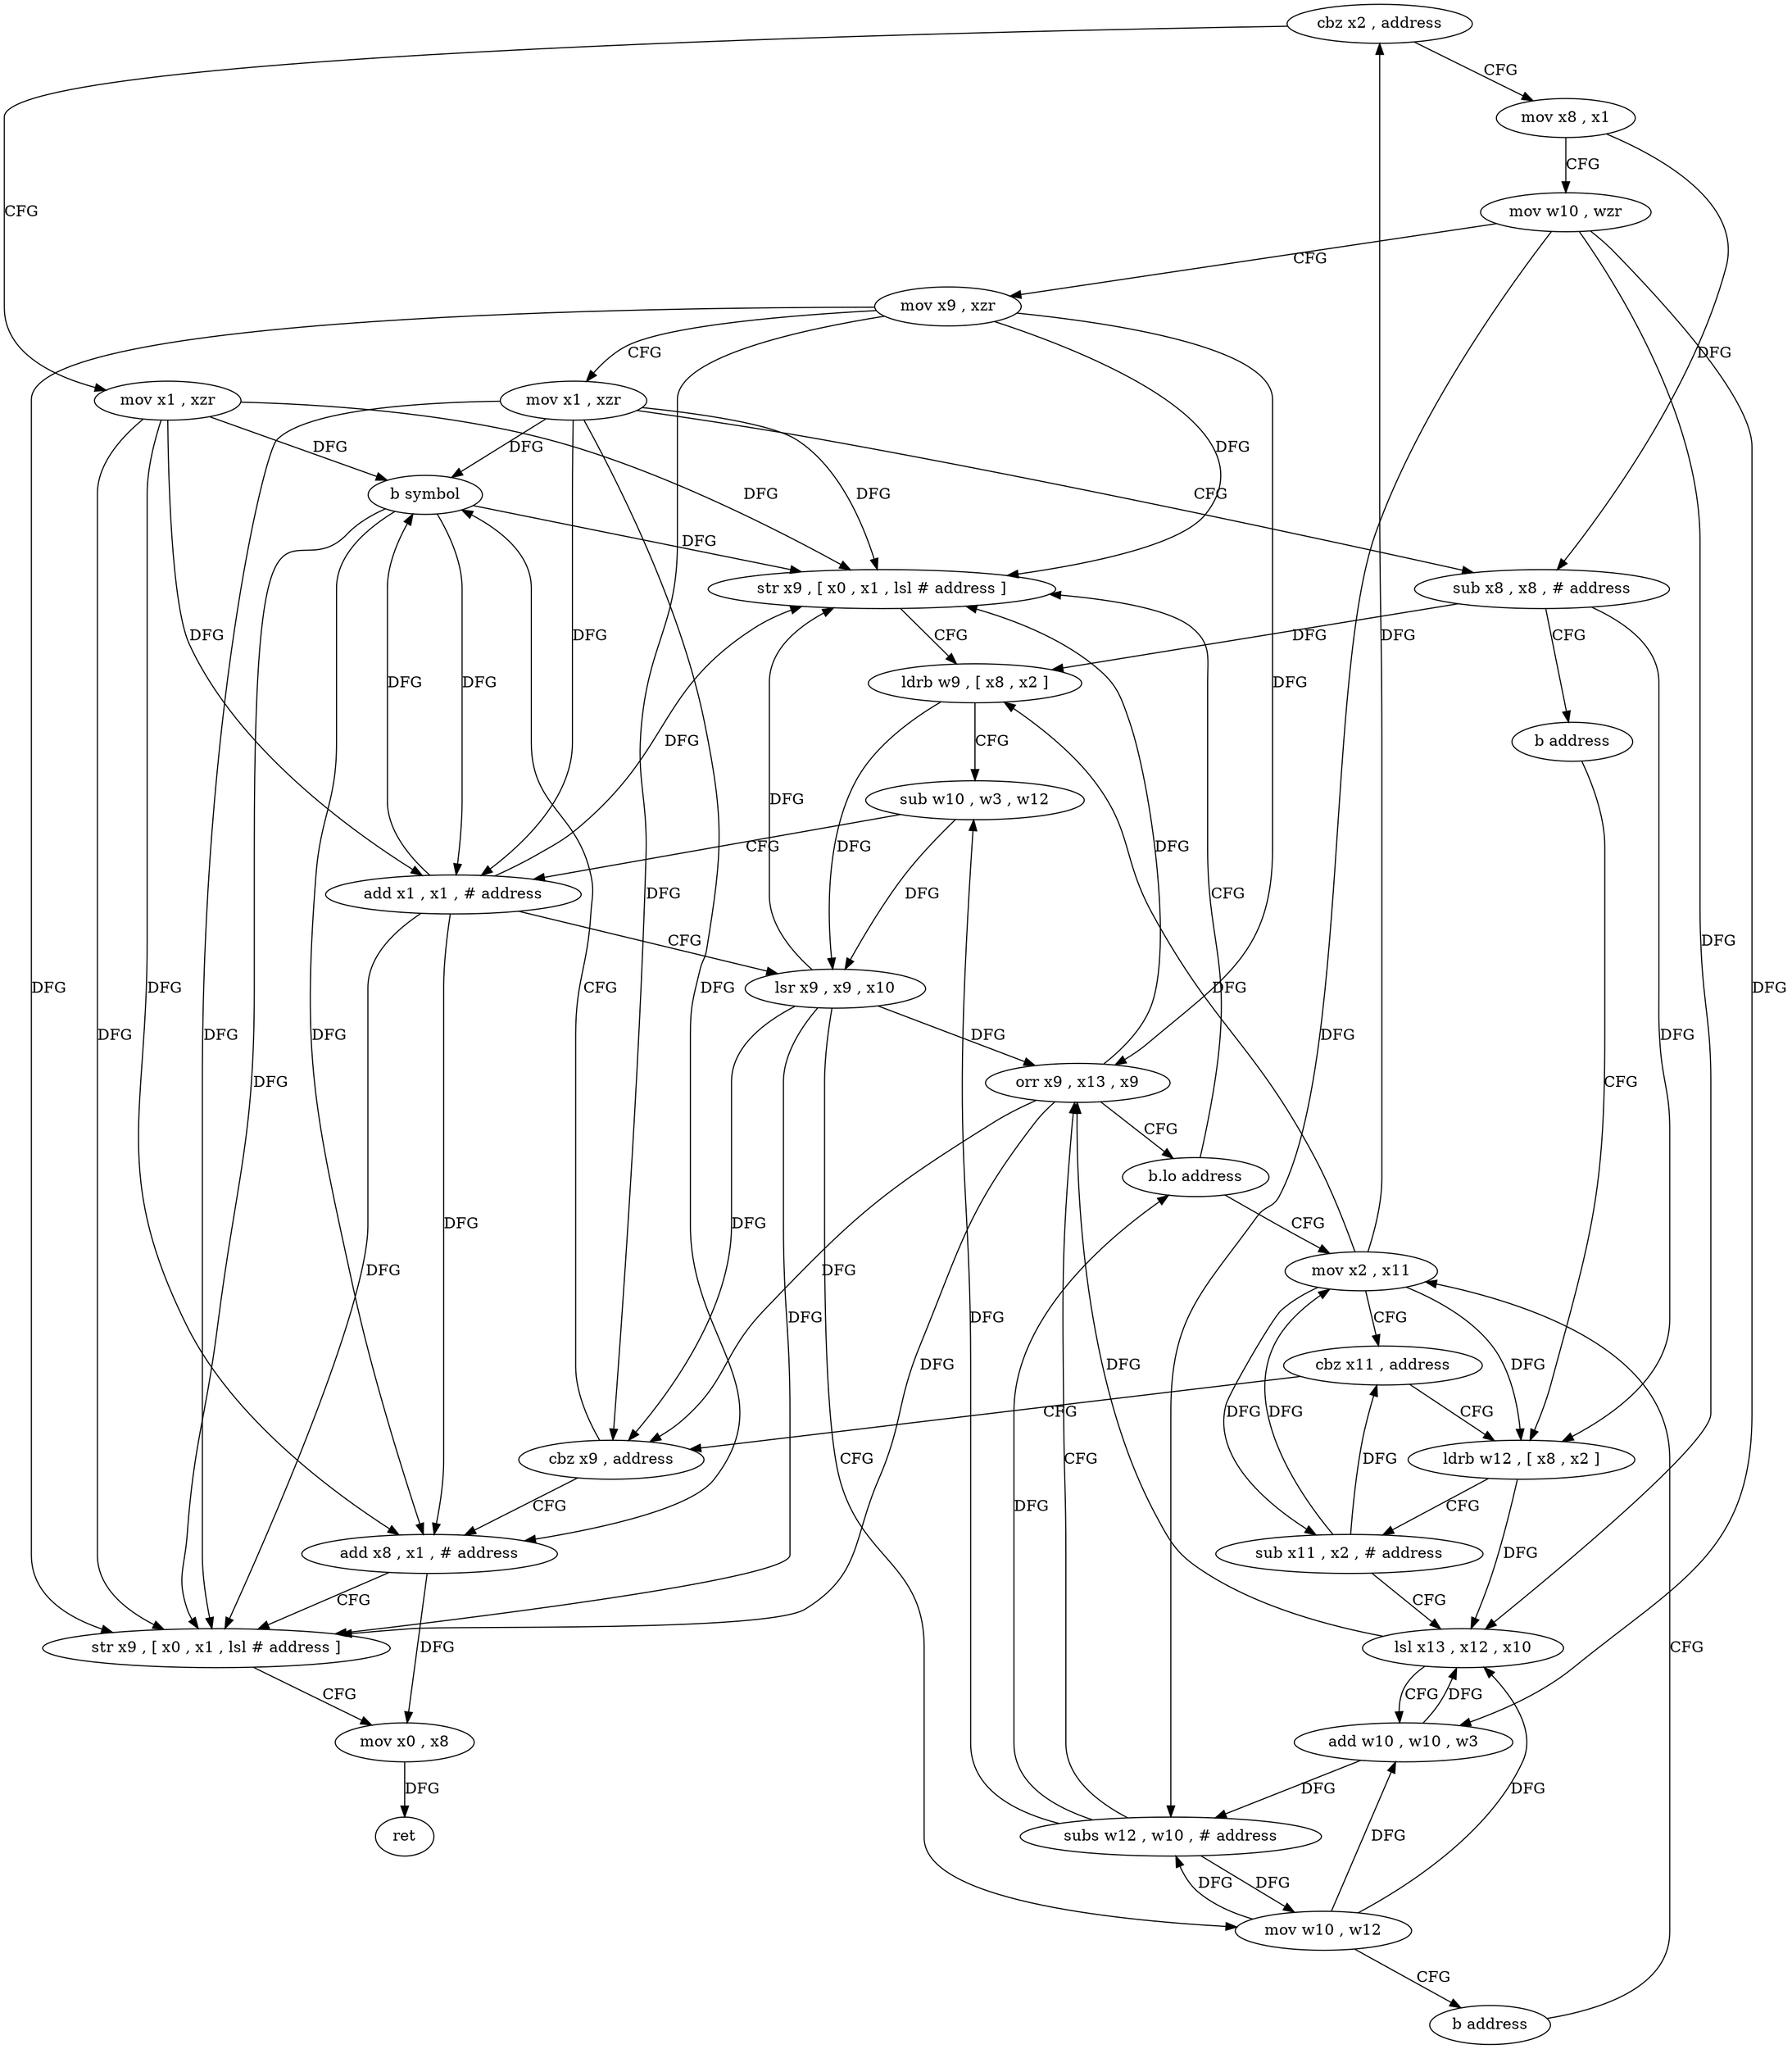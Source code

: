 digraph "func" {
"4220972" [label = "cbz x2 , address" ]
"4221084" [label = "mov x1 , xzr" ]
"4220976" [label = "mov x8 , x1" ]
"4221088" [label = "b symbol" ]
"4220980" [label = "mov w10 , wzr" ]
"4220984" [label = "mov x9 , xzr" ]
"4220988" [label = "mov x1 , xzr" ]
"4220992" [label = "sub x8 , x8 , # address" ]
"4220996" [label = "b address" ]
"4221008" [label = "ldrb w12 , [ x8 , x2 ]" ]
"4221012" [label = "sub x11 , x2 , # address" ]
"4221016" [label = "lsl x13 , x12 , x10" ]
"4221020" [label = "add w10 , w10 , w3" ]
"4221024" [label = "subs w12 , w10 , # address" ]
"4221028" [label = "orr x9 , x13 , x9" ]
"4221032" [label = "b.lo address" ]
"4221000" [label = "mov x2 , x11" ]
"4221036" [label = "str x9 , [ x0 , x1 , lsl # address ]" ]
"4221004" [label = "cbz x11 , address" ]
"4221064" [label = "cbz x9 , address" ]
"4221040" [label = "ldrb w9 , [ x8 , x2 ]" ]
"4221044" [label = "sub w10 , w3 , w12" ]
"4221048" [label = "add x1 , x1 , # address" ]
"4221052" [label = "lsr x9 , x9 , x10" ]
"4221056" [label = "mov w10 , w12" ]
"4221060" [label = "b address" ]
"4221068" [label = "add x8 , x1 , # address" ]
"4221072" [label = "str x9 , [ x0 , x1 , lsl # address ]" ]
"4221076" [label = "mov x0 , x8" ]
"4221080" [label = "ret" ]
"4220972" -> "4221084" [ label = "CFG" ]
"4220972" -> "4220976" [ label = "CFG" ]
"4221084" -> "4221088" [ label = "DFG" ]
"4221084" -> "4221036" [ label = "DFG" ]
"4221084" -> "4221048" [ label = "DFG" ]
"4221084" -> "4221068" [ label = "DFG" ]
"4221084" -> "4221072" [ label = "DFG" ]
"4220976" -> "4220980" [ label = "CFG" ]
"4220976" -> "4220992" [ label = "DFG" ]
"4221088" -> "4221036" [ label = "DFG" ]
"4221088" -> "4221048" [ label = "DFG" ]
"4221088" -> "4221068" [ label = "DFG" ]
"4221088" -> "4221072" [ label = "DFG" ]
"4220980" -> "4220984" [ label = "CFG" ]
"4220980" -> "4221016" [ label = "DFG" ]
"4220980" -> "4221020" [ label = "DFG" ]
"4220980" -> "4221024" [ label = "DFG" ]
"4220984" -> "4220988" [ label = "CFG" ]
"4220984" -> "4221028" [ label = "DFG" ]
"4220984" -> "4221036" [ label = "DFG" ]
"4220984" -> "4221064" [ label = "DFG" ]
"4220984" -> "4221072" [ label = "DFG" ]
"4220988" -> "4220992" [ label = "CFG" ]
"4220988" -> "4221088" [ label = "DFG" ]
"4220988" -> "4221036" [ label = "DFG" ]
"4220988" -> "4221048" [ label = "DFG" ]
"4220988" -> "4221068" [ label = "DFG" ]
"4220988" -> "4221072" [ label = "DFG" ]
"4220992" -> "4220996" [ label = "CFG" ]
"4220992" -> "4221008" [ label = "DFG" ]
"4220992" -> "4221040" [ label = "DFG" ]
"4220996" -> "4221008" [ label = "CFG" ]
"4221008" -> "4221012" [ label = "CFG" ]
"4221008" -> "4221016" [ label = "DFG" ]
"4221012" -> "4221016" [ label = "CFG" ]
"4221012" -> "4221000" [ label = "DFG" ]
"4221012" -> "4221004" [ label = "DFG" ]
"4221016" -> "4221020" [ label = "CFG" ]
"4221016" -> "4221028" [ label = "DFG" ]
"4221020" -> "4221024" [ label = "DFG" ]
"4221020" -> "4221016" [ label = "DFG" ]
"4221024" -> "4221028" [ label = "CFG" ]
"4221024" -> "4221044" [ label = "DFG" ]
"4221024" -> "4221056" [ label = "DFG" ]
"4221024" -> "4221032" [ label = "DFG" ]
"4221028" -> "4221032" [ label = "CFG" ]
"4221028" -> "4221036" [ label = "DFG" ]
"4221028" -> "4221064" [ label = "DFG" ]
"4221028" -> "4221072" [ label = "DFG" ]
"4221032" -> "4221000" [ label = "CFG" ]
"4221032" -> "4221036" [ label = "CFG" ]
"4221000" -> "4221004" [ label = "CFG" ]
"4221000" -> "4220972" [ label = "DFG" ]
"4221000" -> "4221008" [ label = "DFG" ]
"4221000" -> "4221012" [ label = "DFG" ]
"4221000" -> "4221040" [ label = "DFG" ]
"4221036" -> "4221040" [ label = "CFG" ]
"4221004" -> "4221064" [ label = "CFG" ]
"4221004" -> "4221008" [ label = "CFG" ]
"4221064" -> "4221088" [ label = "CFG" ]
"4221064" -> "4221068" [ label = "CFG" ]
"4221040" -> "4221044" [ label = "CFG" ]
"4221040" -> "4221052" [ label = "DFG" ]
"4221044" -> "4221048" [ label = "CFG" ]
"4221044" -> "4221052" [ label = "DFG" ]
"4221048" -> "4221052" [ label = "CFG" ]
"4221048" -> "4221088" [ label = "DFG" ]
"4221048" -> "4221036" [ label = "DFG" ]
"4221048" -> "4221068" [ label = "DFG" ]
"4221048" -> "4221072" [ label = "DFG" ]
"4221052" -> "4221056" [ label = "CFG" ]
"4221052" -> "4221028" [ label = "DFG" ]
"4221052" -> "4221036" [ label = "DFG" ]
"4221052" -> "4221064" [ label = "DFG" ]
"4221052" -> "4221072" [ label = "DFG" ]
"4221056" -> "4221060" [ label = "CFG" ]
"4221056" -> "4221016" [ label = "DFG" ]
"4221056" -> "4221024" [ label = "DFG" ]
"4221056" -> "4221020" [ label = "DFG" ]
"4221060" -> "4221000" [ label = "CFG" ]
"4221068" -> "4221072" [ label = "CFG" ]
"4221068" -> "4221076" [ label = "DFG" ]
"4221072" -> "4221076" [ label = "CFG" ]
"4221076" -> "4221080" [ label = "DFG" ]
}
